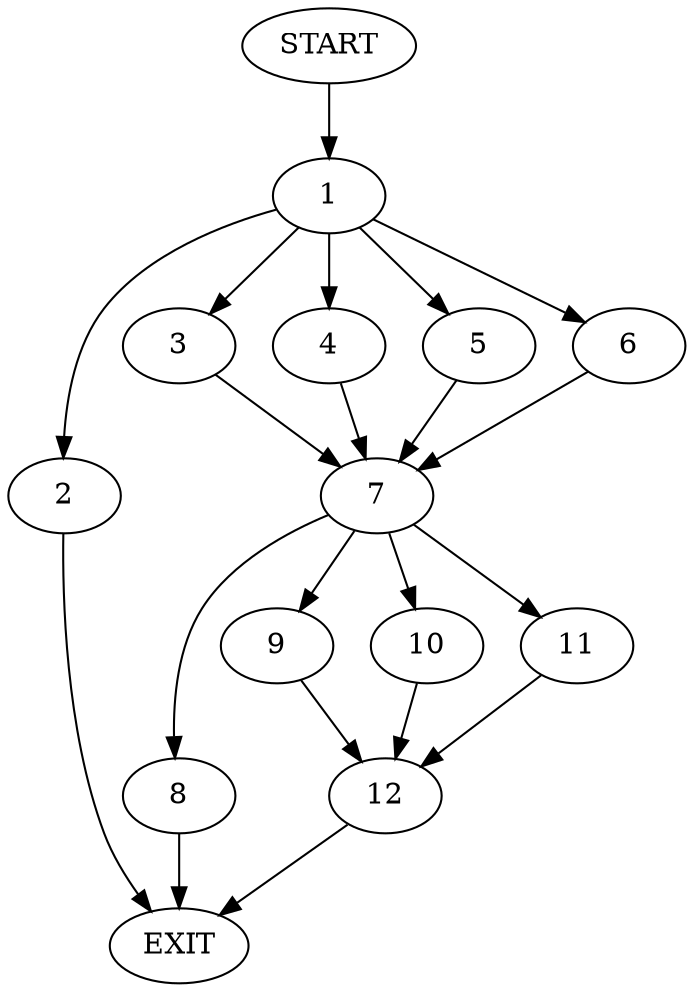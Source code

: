 digraph {
0 [label="START"]
13 [label="EXIT"]
0 -> 1
1 -> 2
1 -> 3
1 -> 4
1 -> 5
1 -> 6
4 -> 7
3 -> 7
5 -> 7
6 -> 7
2 -> 13
7 -> 8
7 -> 9
7 -> 10
7 -> 11
9 -> 12
11 -> 12
8 -> 13
10 -> 12
12 -> 13
}
